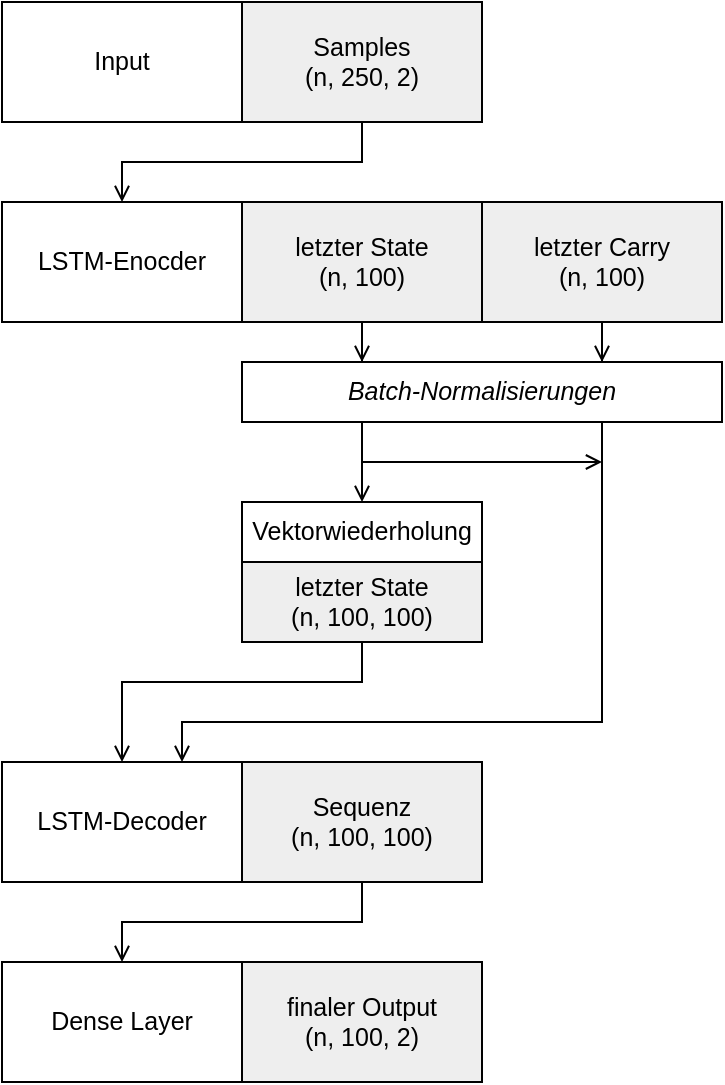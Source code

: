 <mxfile version="18.1.3" type="github">
  <diagram id="DCZs-5VggQhy5fmnCBx7" name="Page-1">
    <mxGraphModel dx="1006" dy="758" grid="1" gridSize="10" guides="1" tooltips="1" connect="1" arrows="1" fold="1" page="1" pageScale="1" pageWidth="827" pageHeight="1169" math="0" shadow="0">
      <root>
        <mxCell id="0" />
        <mxCell id="1" parent="0" />
        <mxCell id="lyzjYyBhKchkxcd_Njx_-16" value="Input" style="rounded=0;whiteSpace=wrap;html=1;portConstraint=none;align=center;fontSize=12.5;horizontal=1;" parent="1" vertex="1">
          <mxGeometry x="160" y="190" width="120" height="60" as="geometry" />
        </mxCell>
        <mxCell id="zQZ6RfHXHoT58C-zIAsw-8" style="edgeStyle=orthogonalEdgeStyle;rounded=0;sketch=0;jumpStyle=arc;orthogonalLoop=1;jettySize=auto;html=1;shadow=0;fontSize=12.5;endArrow=open;endFill=0;align=center;horizontal=1;" parent="1" source="lyzjYyBhKchkxcd_Njx_-17" target="lyzjYyBhKchkxcd_Njx_-20" edge="1">
          <mxGeometry relative="1" as="geometry" />
        </mxCell>
        <mxCell id="lyzjYyBhKchkxcd_Njx_-17" value="Samples&lt;br style=&quot;font-size: 12.5px;&quot;&gt;(n, 250, 2)" style="rounded=0;whiteSpace=wrap;html=1;fillColor=#eeeeee;strokeColor=#000000;fontColor=#000000;align=center;fontSize=12.5;horizontal=1;" parent="1" vertex="1">
          <mxGeometry x="280" y="190" width="120" height="60" as="geometry" />
        </mxCell>
        <mxCell id="lyzjYyBhKchkxcd_Njx_-20" value="LSTM-Enocder" style="rounded=0;whiteSpace=wrap;html=1;strokeColor=default;fillColor=default;align=center;fontSize=12.5;horizontal=1;" parent="1" vertex="1">
          <mxGeometry x="160" y="290" width="120" height="60" as="geometry" />
        </mxCell>
        <mxCell id="e-8I__skG1Ei_hXzQoh1-8" style="edgeStyle=orthogonalEdgeStyle;rounded=0;orthogonalLoop=1;jettySize=auto;html=1;entryX=0.75;entryY=0;entryDx=0;entryDy=0;endArrow=open;endFill=0;fontSize=12.5;horizontal=1;" edge="1" parent="1" source="lyzjYyBhKchkxcd_Njx_-21" target="zQZ6RfHXHoT58C-zIAsw-4">
          <mxGeometry relative="1" as="geometry" />
        </mxCell>
        <mxCell id="lyzjYyBhKchkxcd_Njx_-21" value="letzter Carry&lt;br style=&quot;font-size: 12.5px;&quot;&gt;(n, 100)" style="rounded=0;whiteSpace=wrap;html=1;fillColor=#eeeeee;strokeColor=#000000;fontColor=#000000;align=center;fontSize=12.5;horizontal=1;" parent="1" vertex="1">
          <mxGeometry x="400" y="290" width="120" height="60" as="geometry" />
        </mxCell>
        <mxCell id="e-8I__skG1Ei_hXzQoh1-7" style="edgeStyle=orthogonalEdgeStyle;rounded=0;orthogonalLoop=1;jettySize=auto;html=1;entryX=0.25;entryY=0;entryDx=0;entryDy=0;endArrow=open;endFill=0;fontSize=12.5;horizontal=1;" edge="1" parent="1" source="lyzjYyBhKchkxcd_Njx_-25" target="zQZ6RfHXHoT58C-zIAsw-4">
          <mxGeometry relative="1" as="geometry" />
        </mxCell>
        <mxCell id="lyzjYyBhKchkxcd_Njx_-25" value="letzter State&lt;br style=&quot;font-size: 12.5px;&quot;&gt;(n, 100)" style="rounded=0;whiteSpace=wrap;html=1;fillColor=#eeeeee;strokeColor=#000000;fontColor=#000000;align=center;fontSize=12.5;horizontal=1;" parent="1" vertex="1">
          <mxGeometry x="280" y="290" width="120" height="60" as="geometry" />
        </mxCell>
        <mxCell id="lyzjYyBhKchkxcd_Njx_-26" value="LSTM-Decoder" style="rounded=0;whiteSpace=wrap;html=1;align=center;fontSize=12.5;horizontal=1;" parent="1" vertex="1">
          <mxGeometry x="160" y="570" width="120" height="60" as="geometry" />
        </mxCell>
        <mxCell id="lyzjYyBhKchkxcd_Njx_-44" style="edgeStyle=orthogonalEdgeStyle;rounded=0;sketch=0;jumpStyle=arc;orthogonalLoop=1;jettySize=auto;html=1;shadow=0;endArrow=open;endFill=0;align=center;fontSize=12.5;horizontal=1;" parent="1" source="lyzjYyBhKchkxcd_Njx_-31" target="lyzjYyBhKchkxcd_Njx_-43" edge="1">
          <mxGeometry relative="1" as="geometry" />
        </mxCell>
        <mxCell id="lyzjYyBhKchkxcd_Njx_-31" value="Sequenz&lt;br style=&quot;font-size: 12.5px;&quot;&gt;(n, 100, 100)" style="rounded=0;whiteSpace=wrap;html=1;fillColor=#eeeeee;strokeColor=#000000;fontColor=#000000;align=center;fontSize=12.5;horizontal=1;" parent="1" vertex="1">
          <mxGeometry x="280" y="570" width="120" height="60" as="geometry" />
        </mxCell>
        <mxCell id="lyzjYyBhKchkxcd_Njx_-43" value="Dense Layer" style="rounded=0;whiteSpace=wrap;html=1;align=center;fontSize=12.5;horizontal=1;" parent="1" vertex="1">
          <mxGeometry x="160" y="670" width="120" height="60" as="geometry" />
        </mxCell>
        <mxCell id="lyzjYyBhKchkxcd_Njx_-45" value="finaler Output&lt;br style=&quot;font-size: 12.5px;&quot;&gt;(n, 100, 2)" style="rounded=0;whiteSpace=wrap;html=1;fillColor=#eeeeee;strokeColor=#000000;fontColor=#000000;align=center;fontSize=12.5;horizontal=1;" parent="1" vertex="1">
          <mxGeometry x="280" y="670" width="120" height="60" as="geometry" />
        </mxCell>
        <mxCell id="tZL0WK68z5xAQGYzn7wN-23" style="edgeStyle=orthogonalEdgeStyle;rounded=0;orthogonalLoop=1;jettySize=auto;html=1;endArrow=open;endFill=0;exitX=0.25;exitY=1;exitDx=0;exitDy=0;align=center;fontSize=12.5;horizontal=1;" parent="1" source="zQZ6RfHXHoT58C-zIAsw-4" edge="1">
          <mxGeometry relative="1" as="geometry">
            <mxPoint x="460" y="420" as="targetPoint" />
            <Array as="points">
              <mxPoint x="340" y="420" />
              <mxPoint x="460" y="420" />
            </Array>
          </mxGeometry>
        </mxCell>
        <mxCell id="e-8I__skG1Ei_hXzQoh1-10" style="edgeStyle=orthogonalEdgeStyle;rounded=0;orthogonalLoop=1;jettySize=auto;html=1;entryX=0.5;entryY=0;entryDx=0;entryDy=0;endArrow=open;endFill=0;fontSize=12.5;horizontal=1;" edge="1" parent="1" source="zQZ6RfHXHoT58C-zIAsw-4" target="e-8I__skG1Ei_hXzQoh1-1">
          <mxGeometry relative="1" as="geometry">
            <Array as="points">
              <mxPoint x="340" y="410" />
              <mxPoint x="340" y="410" />
            </Array>
          </mxGeometry>
        </mxCell>
        <mxCell id="zQZ6RfHXHoT58C-zIAsw-4" value="&lt;font style=&quot;font-size: 12.5px;&quot;&gt;Batch-Normalisierung&lt;/font&gt;en" style="text;html=1;align=center;verticalAlign=middle;whiteSpace=wrap;rounded=0;fontSize=12.5;fontStyle=2;fillColor=default;strokeColor=default;horizontal=1;" parent="1" vertex="1">
          <mxGeometry x="280" y="370" width="240" height="30" as="geometry" />
        </mxCell>
        <mxCell id="tZL0WK68z5xAQGYzn7wN-19" style="edgeStyle=orthogonalEdgeStyle;rounded=0;orthogonalLoop=1;jettySize=auto;html=1;entryX=0.75;entryY=0;entryDx=0;entryDy=0;endArrow=open;endFill=0;exitX=0.75;exitY=1;exitDx=0;exitDy=0;align=center;fontSize=12.5;horizontal=1;" parent="1" source="zQZ6RfHXHoT58C-zIAsw-4" target="lyzjYyBhKchkxcd_Njx_-26" edge="1">
          <mxGeometry relative="1" as="geometry">
            <mxPoint x="460" y="470" as="sourcePoint" />
            <Array as="points">
              <mxPoint x="460" y="550" />
              <mxPoint x="250" y="550" />
            </Array>
          </mxGeometry>
        </mxCell>
        <mxCell id="e-8I__skG1Ei_hXzQoh1-5" style="edgeStyle=orthogonalEdgeStyle;rounded=0;orthogonalLoop=1;jettySize=auto;html=1;entryX=0.5;entryY=0;entryDx=0;entryDy=0;endArrow=open;endFill=0;fontSize=12.5;horizontal=1;" edge="1" parent="1" source="tZL0WK68z5xAQGYzn7wN-24" target="lyzjYyBhKchkxcd_Njx_-26">
          <mxGeometry relative="1" as="geometry">
            <Array as="points">
              <mxPoint x="340" y="530" />
              <mxPoint x="220" y="530" />
            </Array>
          </mxGeometry>
        </mxCell>
        <mxCell id="tZL0WK68z5xAQGYzn7wN-24" value="&lt;div style=&quot;font-size: 12.5px;&quot;&gt;letzter State&lt;/div&gt;&lt;div style=&quot;font-size: 12.5px;&quot;&gt;(n, 100, 100)&lt;br style=&quot;font-size: 12.5px;&quot;&gt;&lt;/div&gt;" style="rounded=0;whiteSpace=wrap;html=1;strokeColor=default;fillColor=#EEEEEE;fontSize=12.5;horizontal=1;" parent="1" vertex="1">
          <mxGeometry x="280" y="470" width="120" height="40" as="geometry" />
        </mxCell>
        <mxCell id="e-8I__skG1Ei_hXzQoh1-1" value="&lt;div style=&quot;font-size: 12.5px;&quot;&gt;Vektorwiederholung&lt;/div&gt;" style="rounded=0;whiteSpace=wrap;html=1;strokeColor=default;fillColor=#FFFFFF;fontSize=12.5;horizontal=1;" vertex="1" parent="1">
          <mxGeometry x="280" y="440" width="120" height="30" as="geometry" />
        </mxCell>
      </root>
    </mxGraphModel>
  </diagram>
</mxfile>
